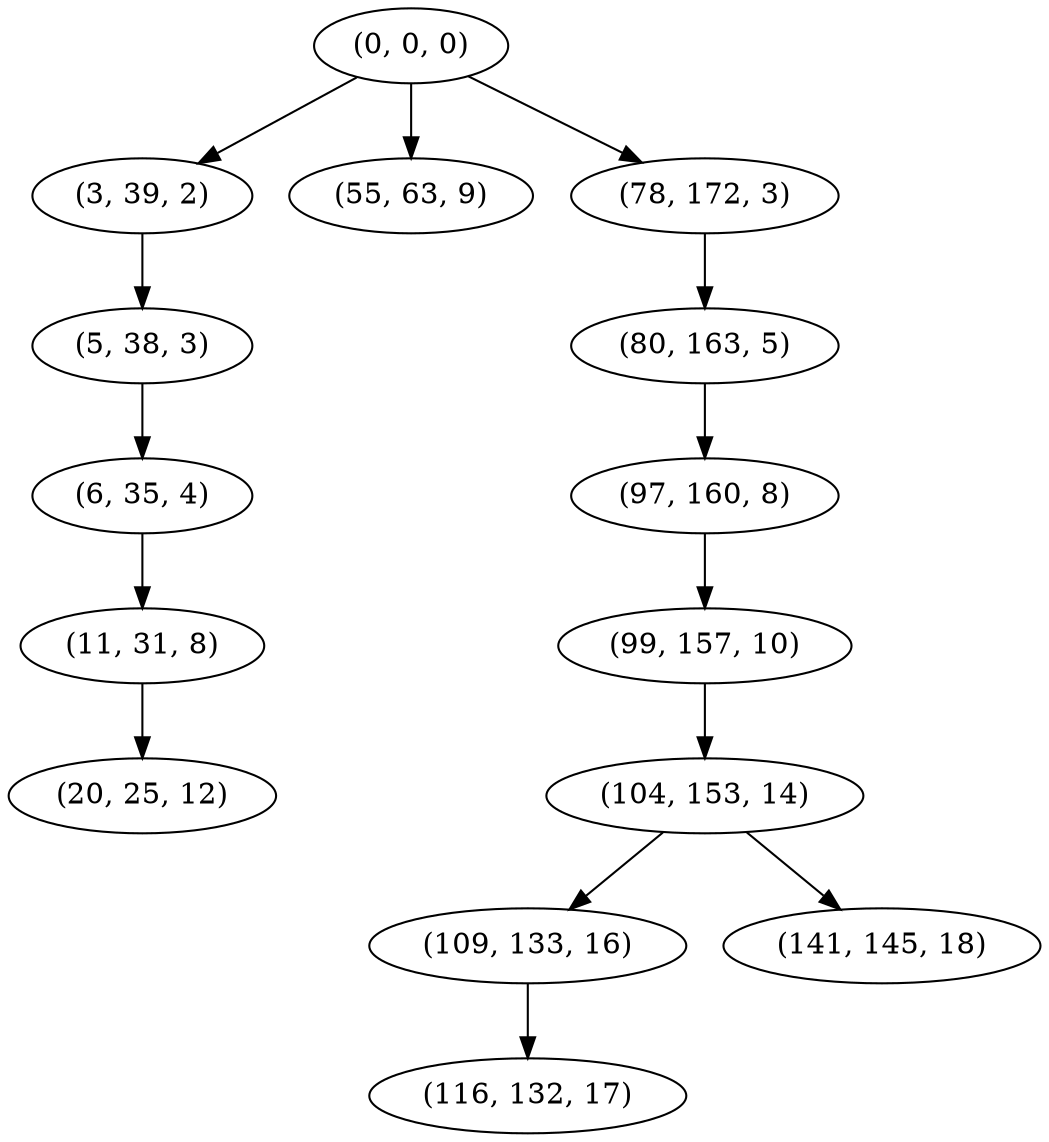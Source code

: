 digraph tree {
    "(0, 0, 0)";
    "(3, 39, 2)";
    "(5, 38, 3)";
    "(6, 35, 4)";
    "(11, 31, 8)";
    "(20, 25, 12)";
    "(55, 63, 9)";
    "(78, 172, 3)";
    "(80, 163, 5)";
    "(97, 160, 8)";
    "(99, 157, 10)";
    "(104, 153, 14)";
    "(109, 133, 16)";
    "(116, 132, 17)";
    "(141, 145, 18)";
    "(0, 0, 0)" -> "(3, 39, 2)";
    "(0, 0, 0)" -> "(55, 63, 9)";
    "(0, 0, 0)" -> "(78, 172, 3)";
    "(3, 39, 2)" -> "(5, 38, 3)";
    "(5, 38, 3)" -> "(6, 35, 4)";
    "(6, 35, 4)" -> "(11, 31, 8)";
    "(11, 31, 8)" -> "(20, 25, 12)";
    "(78, 172, 3)" -> "(80, 163, 5)";
    "(80, 163, 5)" -> "(97, 160, 8)";
    "(97, 160, 8)" -> "(99, 157, 10)";
    "(99, 157, 10)" -> "(104, 153, 14)";
    "(104, 153, 14)" -> "(109, 133, 16)";
    "(104, 153, 14)" -> "(141, 145, 18)";
    "(109, 133, 16)" -> "(116, 132, 17)";
}
